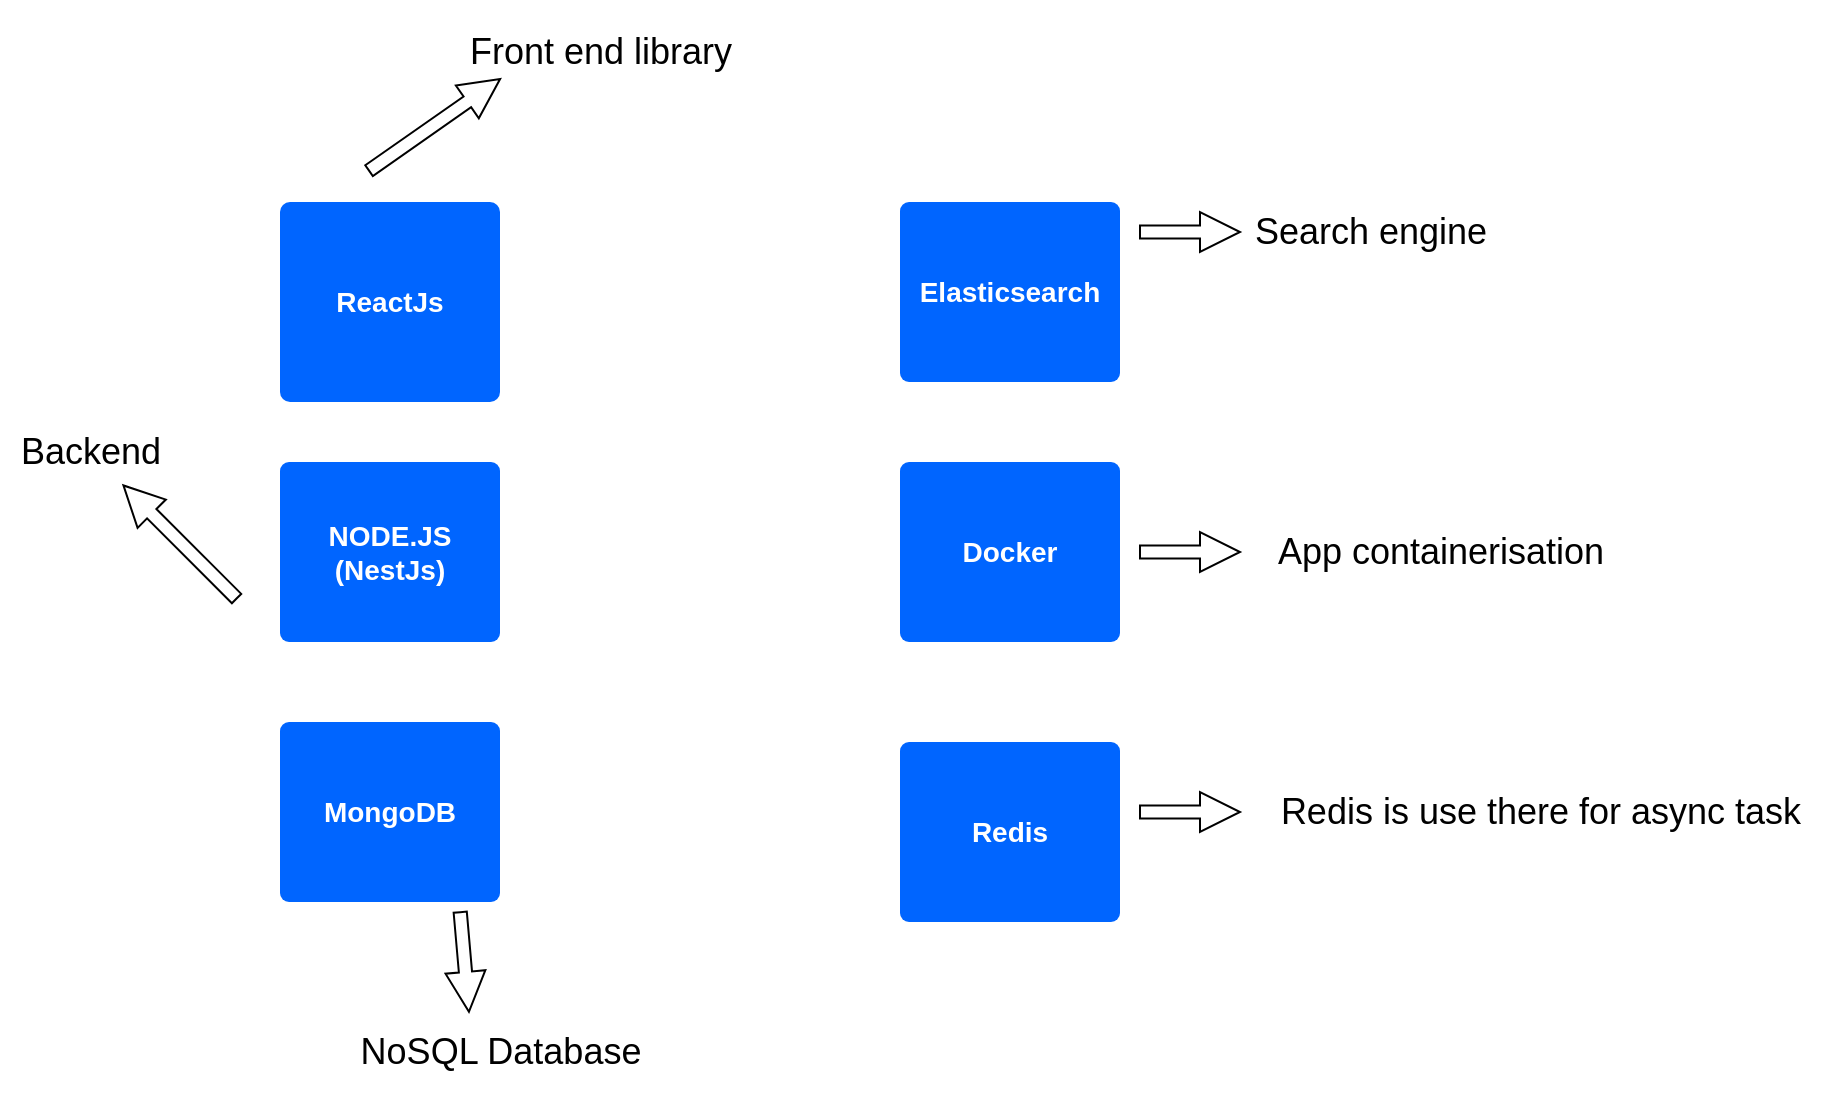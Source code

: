 <mxfile>
    <diagram id="dwhSl6WmG2Lgtm_XthCT" name="tech stack">
        <mxGraphModel dx="989" dy="620" grid="1" gridSize="10" guides="1" tooltips="1" connect="1" arrows="1" fold="1" page="1" pageScale="1" pageWidth="1200" pageHeight="1600" math="0" shadow="0">
            <root>
                <mxCell id="0"/>
                <mxCell id="1" parent="0"/>
                <mxCell id="7" value="NODE.JS (NestJs)" style="rounded=1;arcSize=5;fillColor=#0065FF;strokeColor=none;fontColor=#ffffff;align=center;verticalAlign=middle;whiteSpace=wrap;fontSize=14;fontStyle=1;html=1;sketch=0;" vertex="1" parent="1">
                    <mxGeometry x="170" y="320" width="110" height="90" as="geometry"/>
                </mxCell>
                <mxCell id="8" value="ReactJs" style="rounded=1;arcSize=5;fillColor=#0065FF;strokeColor=none;fontColor=#ffffff;align=center;verticalAlign=middle;whiteSpace=wrap;fontSize=14;fontStyle=1;html=1;sketch=0;" vertex="1" parent="1">
                    <mxGeometry x="170" y="190" width="110" height="100" as="geometry"/>
                </mxCell>
                <mxCell id="9" value="MongoDB" style="rounded=1;arcSize=5;fillColor=#0065FF;strokeColor=none;fontColor=#ffffff;align=center;verticalAlign=middle;whiteSpace=wrap;fontSize=14;fontStyle=1;html=1;sketch=0;" vertex="1" parent="1">
                    <mxGeometry x="170" y="450" width="110" height="90" as="geometry"/>
                </mxCell>
                <mxCell id="10" value="Elasticsearch" style="rounded=1;arcSize=5;fillColor=#0065FF;strokeColor=none;fontColor=#ffffff;align=center;verticalAlign=middle;whiteSpace=wrap;fontSize=14;fontStyle=1;html=1;sketch=0;" vertex="1" parent="1">
                    <mxGeometry x="480" y="190" width="110" height="90" as="geometry"/>
                </mxCell>
                <mxCell id="11" value="Docker" style="rounded=1;arcSize=5;fillColor=#0065FF;strokeColor=none;fontColor=#ffffff;align=center;verticalAlign=middle;whiteSpace=wrap;fontSize=14;fontStyle=1;html=1;sketch=0;" vertex="1" parent="1">
                    <mxGeometry x="480" y="320" width="110" height="90" as="geometry"/>
                </mxCell>
                <mxCell id="12" value="Redis" style="rounded=1;arcSize=5;fillColor=#0065FF;strokeColor=none;fontColor=#ffffff;align=center;verticalAlign=middle;whiteSpace=wrap;fontSize=14;fontStyle=1;html=1;sketch=0;" vertex="1" parent="1">
                    <mxGeometry x="480" y="460" width="110" height="90" as="geometry"/>
                </mxCell>
                <mxCell id="h0gA84miYRpLj7trOIMw-13" value="&lt;h2&gt;&lt;span style=&quot;font-weight: normal&quot;&gt;Search engine&lt;/span&gt;&lt;/h2&gt;" style="text;html=1;align=center;verticalAlign=middle;resizable=0;points=[];autosize=1;strokeColor=none;fillColor=none;" vertex="1" parent="1">
                    <mxGeometry x="650" y="180" width="130" height="50" as="geometry"/>
                </mxCell>
                <mxCell id="h0gA84miYRpLj7trOIMw-15" value="&lt;h2&gt;&lt;span style=&quot;font-weight: 400&quot;&gt;Redis is use there for async task&lt;/span&gt;&lt;/h2&gt;" style="text;html=1;align=center;verticalAlign=middle;resizable=0;points=[];autosize=1;strokeColor=none;fillColor=none;" vertex="1" parent="1">
                    <mxGeometry x="660" y="470" width="280" height="50" as="geometry"/>
                </mxCell>
                <mxCell id="h0gA84miYRpLj7trOIMw-20" value="&lt;h2&gt;&lt;span style=&quot;font-weight: 400&quot;&gt;NoSQL Database&lt;/span&gt;&lt;/h2&gt;" style="text;html=1;align=center;verticalAlign=middle;resizable=0;points=[];autosize=1;strokeColor=none;fillColor=none;" vertex="1" parent="1">
                    <mxGeometry x="200" y="590" width="160" height="50" as="geometry"/>
                </mxCell>
                <mxCell id="h0gA84miYRpLj7trOIMw-22" value="&lt;h2&gt;&lt;span style=&quot;font-weight: normal&quot;&gt;Front end library&lt;/span&gt;&lt;/h2&gt;" style="text;html=1;align=center;verticalAlign=middle;resizable=0;points=[];autosize=1;strokeColor=none;fillColor=none;" vertex="1" parent="1">
                    <mxGeometry x="255" y="90" width="150" height="50" as="geometry"/>
                </mxCell>
                <mxCell id="h0gA84miYRpLj7trOIMw-23" value="&lt;h2&gt;&lt;span style=&quot;font-weight: normal&quot;&gt;Backend&lt;/span&gt;&lt;/h2&gt;" style="text;html=1;align=center;verticalAlign=middle;resizable=0;points=[];autosize=1;strokeColor=none;fillColor=none;" vertex="1" parent="1">
                    <mxGeometry x="30" y="290" width="90" height="50" as="geometry"/>
                </mxCell>
                <mxCell id="_2RVu1dSCD3O5knm4EOy-12" value="&lt;h2&gt;&lt;span style=&quot;font-weight: 400&quot;&gt;App containerisation&lt;/span&gt;&lt;/h2&gt;" style="text;html=1;align=center;verticalAlign=middle;resizable=0;points=[];autosize=1;strokeColor=none;fillColor=none;" vertex="1" parent="1">
                    <mxGeometry x="660" y="340" width="180" height="50" as="geometry"/>
                </mxCell>
                <mxCell id="NMU0H5cJU3MCnSEso3hS-14" value="" style="html=1;shadow=0;dashed=0;align=center;verticalAlign=middle;shape=mxgraph.arrows2.arrow;dy=0.67;dx=20;notch=0;rounded=1;fontFamily=Tahoma;fontSize=18;gradientColor=none;" vertex="1" parent="1">
                    <mxGeometry x="600" y="195" width="50" height="20" as="geometry"/>
                </mxCell>
                <mxCell id="NMU0H5cJU3MCnSEso3hS-15" value="" style="html=1;shadow=0;dashed=0;align=center;verticalAlign=middle;shape=mxgraph.arrows2.arrow;dy=0.67;dx=20;notch=0;rounded=1;fontFamily=Tahoma;fontSize=18;gradientColor=none;rotation=-35;" vertex="1" parent="1">
                    <mxGeometry x="207.29" y="141.4" width="80" height="20" as="geometry"/>
                </mxCell>
                <mxCell id="NMU0H5cJU3MCnSEso3hS-16" value="" style="html=1;shadow=0;dashed=0;align=center;verticalAlign=middle;shape=mxgraph.arrows2.arrow;dy=0.67;dx=20;notch=0;rounded=1;fontFamily=Tahoma;fontSize=18;gradientColor=none;" vertex="1" parent="1">
                    <mxGeometry x="600" y="355" width="50" height="20" as="geometry"/>
                </mxCell>
                <mxCell id="NMU0H5cJU3MCnSEso3hS-17" value="" style="html=1;shadow=0;dashed=0;align=center;verticalAlign=middle;shape=mxgraph.arrows2.arrow;dy=0.67;dx=20;notch=0;rounded=1;fontFamily=Tahoma;fontSize=18;gradientColor=none;" vertex="1" parent="1">
                    <mxGeometry x="600" y="485" width="50" height="20" as="geometry"/>
                </mxCell>
                <mxCell id="NMU0H5cJU3MCnSEso3hS-18" value="" style="html=1;shadow=0;dashed=0;align=center;verticalAlign=middle;shape=mxgraph.arrows2.arrow;dy=0.67;dx=20;notch=0;rounded=1;fontFamily=Tahoma;fontSize=18;gradientColor=none;rotation=-135;" vertex="1" parent="1">
                    <mxGeometry x="80.0" y="350" width="80" height="20" as="geometry"/>
                </mxCell>
                <mxCell id="NMU0H5cJU3MCnSEso3hS-19" value="" style="html=1;shadow=0;dashed=0;align=center;verticalAlign=middle;shape=mxgraph.arrows2.arrow;dy=0.67;dx=20;notch=0;rounded=1;fontFamily=Tahoma;fontSize=18;gradientColor=none;rotation=85;" vertex="1" parent="1">
                    <mxGeometry x="237.29" y="560" width="50" height="20" as="geometry"/>
                </mxCell>
            </root>
        </mxGraphModel>
    </diagram>
    <diagram id="TMZfqNiksRSLHxYCaZOC" name="entities">
        <mxGraphModel dx="989" dy="620" grid="1" gridSize="10" guides="1" tooltips="1" connect="1" arrows="1" fold="1" page="1" pageScale="1" pageWidth="1600" pageHeight="1200" math="0" shadow="0">
            <root>
                <mxCell id="w7pke28NNPh62oyHdyz7-0"/>
                <mxCell id="w7pke28NNPh62oyHdyz7-1" parent="w7pke28NNPh62oyHdyz7-0"/>
                <mxCell id="w7pke28NNPh62oyHdyz7-2" value="&lt;h3&gt;Products&lt;/h3&gt;" style="rounded=1;whiteSpace=wrap;html=1;fillColor=#76608a;fontColor=#ffffff;strokeColor=#432D57;gradientColor=none;dashed=1;" vertex="1" parent="w7pke28NNPh62oyHdyz7-1">
                    <mxGeometry x="170" y="200" width="120" height="60" as="geometry"/>
                </mxCell>
                <mxCell id="w7pke28NNPh62oyHdyz7-3" value="&lt;h3&gt;Product family&lt;/h3&gt;" style="rounded=1;whiteSpace=wrap;html=1;fillColor=#76608a;fontColor=#ffffff;strokeColor=#432D57;gradientColor=none;dashed=1;" vertex="1" parent="w7pke28NNPh62oyHdyz7-1">
                    <mxGeometry x="170" y="290" width="120" height="60" as="geometry"/>
                </mxCell>
                <mxCell id="w7pke28NNPh62oyHdyz7-4" value="&lt;h3&gt;Product category&lt;/h3&gt;" style="rounded=1;whiteSpace=wrap;html=1;fillColor=#76608a;fontColor=#ffffff;strokeColor=#432D57;gradientColor=none;dashed=1;" vertex="1" parent="w7pke28NNPh62oyHdyz7-1">
                    <mxGeometry x="160" y="380" width="140" height="60" as="geometry"/>
                </mxCell>
                <mxCell id="w7pke28NNPh62oyHdyz7-5" value="&lt;h3&gt;User&lt;/h3&gt;" style="rounded=1;whiteSpace=wrap;html=1;fillColor=#76608a;fontColor=#ffffff;strokeColor=#432D57;gradientColor=none;dashed=1;" vertex="1" parent="w7pke28NNPh62oyHdyz7-1">
                    <mxGeometry x="340" y="200" width="120" height="60" as="geometry"/>
                </mxCell>
                <mxCell id="w7pke28NNPh62oyHdyz7-6" value="&lt;h3&gt;Admin&lt;/h3&gt;" style="rounded=1;whiteSpace=wrap;html=1;fillColor=#76608a;fontColor=#ffffff;strokeColor=#432D57;gradientColor=none;dashed=1;" vertex="1" parent="w7pke28NNPh62oyHdyz7-1">
                    <mxGeometry x="350" y="290" width="120" height="60" as="geometry"/>
                </mxCell>
                <mxCell id="w7pke28NNPh62oyHdyz7-7" value="&lt;h3&gt;Store&lt;/h3&gt;" style="rounded=1;whiteSpace=wrap;html=1;fillColor=#76608a;fontColor=#ffffff;strokeColor=#432D57;gradientColor=none;dashed=1;" vertex="1" parent="w7pke28NNPh62oyHdyz7-1">
                    <mxGeometry x="350" y="380" width="120" height="60" as="geometry"/>
                </mxCell>
                <mxCell id="w7pke28NNPh62oyHdyz7-8" value="&lt;h3&gt;Shopping Cart&lt;/h3&gt;" style="rounded=1;whiteSpace=wrap;html=1;fillColor=#76608a;fontColor=#ffffff;strokeColor=#432D57;gradientColor=none;dashed=1;" vertex="1" parent="w7pke28NNPh62oyHdyz7-1">
                    <mxGeometry x="540" y="380" width="120" height="60" as="geometry"/>
                </mxCell>
                <mxCell id="w7pke28NNPh62oyHdyz7-9" value="&lt;h3&gt;Promocode&lt;/h3&gt;" style="rounded=1;whiteSpace=wrap;html=1;fillColor=#76608a;fontColor=#ffffff;strokeColor=#432D57;gradientColor=none;dashed=1;" vertex="1" parent="w7pke28NNPh62oyHdyz7-1">
                    <mxGeometry x="540" y="290" width="120" height="60" as="geometry"/>
                </mxCell>
                <mxCell id="w7pke28NNPh62oyHdyz7-10" value="&lt;h3&gt;Product variation&lt;/h3&gt;" style="rounded=1;whiteSpace=wrap;html=1;fillColor=#76608a;fontColor=#ffffff;strokeColor=#432D57;gradientColor=none;dashed=1;" vertex="1" parent="w7pke28NNPh62oyHdyz7-1">
                    <mxGeometry x="530" y="200" width="140" height="60" as="geometry"/>
                </mxCell>
                <mxCell id="w7pke28NNPh62oyHdyz7-11" value="&lt;h3&gt;Option&lt;/h3&gt;" style="rounded=1;whiteSpace=wrap;html=1;fillColor=#76608a;fontColor=#ffffff;strokeColor=#432D57;gradientColor=none;dashed=1;" vertex="1" parent="w7pke28NNPh62oyHdyz7-1">
                    <mxGeometry x="720" y="200" width="140" height="60" as="geometry"/>
                </mxCell>
                <mxCell id="w7pke28NNPh62oyHdyz7-12" value="&lt;h3&gt;Views&lt;/h3&gt;" style="rounded=1;whiteSpace=wrap;html=1;fillColor=#76608a;fontColor=#ffffff;strokeColor=#432D57;gradientColor=none;dashed=1;" vertex="1" parent="w7pke28NNPh62oyHdyz7-1">
                    <mxGeometry x="730" y="380" width="120" height="60" as="geometry"/>
                </mxCell>
                <mxCell id="w7pke28NNPh62oyHdyz7-13" value="&lt;h3&gt;Likes&lt;/h3&gt;" style="rounded=1;whiteSpace=wrap;html=1;fillColor=#76608a;fontColor=#ffffff;strokeColor=#432D57;gradientColor=none;dashed=1;" vertex="1" parent="w7pke28NNPh62oyHdyz7-1">
                    <mxGeometry x="730" y="290" width="120" height="60" as="geometry"/>
                </mxCell>
                <mxCell id="w7pke28NNPh62oyHdyz7-14" value="&lt;h3&gt;Subscriptions&lt;/h3&gt;" style="rounded=1;whiteSpace=wrap;html=1;fillColor=#76608a;fontColor=#ffffff;strokeColor=#432D57;gradientColor=none;dashed=1;" vertex="1" parent="w7pke28NNPh62oyHdyz7-1">
                    <mxGeometry x="350" y="460" width="120" height="60" as="geometry"/>
                </mxCell>
            </root>
        </mxGraphModel>
    </diagram>
    <diagram id="OoO-mvI9Kw1qghugdrHa" name="modules">
        <mxGraphModel dx="989" dy="620" grid="1" gridSize="10" guides="1" tooltips="1" connect="1" arrows="1" fold="1" page="1" pageScale="1" pageWidth="1600" pageHeight="1200" math="0" shadow="0">
            <root>
                <mxCell id="SIwAP4SRFHp7d2zw18AT-0"/>
                <mxCell id="SIwAP4SRFHp7d2zw18AT-1" parent="SIwAP4SRFHp7d2zw18AT-0"/>
                <mxCell id="5dHHLxMIty4ngG6qV9PN-0" value="&lt;h3&gt;Products&lt;/h3&gt;" style="rounded=0;whiteSpace=wrap;html=1;fillColor=#60a917;strokeColor=#2D7600;dashed=1;fontColor=#ffffff;" vertex="1" parent="SIwAP4SRFHp7d2zw18AT-1">
                    <mxGeometry x="680" y="40" width="150" height="80" as="geometry"/>
                </mxCell>
                <mxCell id="5dHHLxMIty4ngG6qV9PN-1" value="&lt;h3&gt;families&lt;/h3&gt;&lt;h3&gt;(Product families)&lt;/h3&gt;" style="rounded=0;whiteSpace=wrap;html=1;fillColor=#60a917;strokeColor=#2D7600;dashed=1;fontColor=#ffffff;" vertex="1" parent="SIwAP4SRFHp7d2zw18AT-1">
                    <mxGeometry x="680" y="520" width="150" height="80" as="geometry"/>
                </mxCell>
                <mxCell id="5dHHLxMIty4ngG6qV9PN-2" value="&lt;h3&gt;Product category&lt;/h3&gt;" style="rounded=0;whiteSpace=wrap;html=1;fillColor=#60a917;strokeColor=#2D7600;dashed=1;fontColor=#ffffff;" vertex="1" parent="SIwAP4SRFHp7d2zw18AT-1">
                    <mxGeometry x="680" y="280" width="150" height="80" as="geometry"/>
                </mxCell>
                <mxCell id="5dHHLxMIty4ngG6qV9PN-3" value="&lt;h3&gt;Products search (Elasticsearch)&lt;/h3&gt;" style="rounded=0;whiteSpace=wrap;html=1;fillColor=#60a917;strokeColor=#2D7600;dashed=1;fontColor=#ffffff;" vertex="1" parent="SIwAP4SRFHp7d2zw18AT-1">
                    <mxGeometry x="80" y="40" width="150" height="80" as="geometry"/>
                </mxCell>
                <mxCell id="5dHHLxMIty4ngG6qV9PN-4" value="&lt;h3&gt;Options&lt;/h3&gt;&lt;h3&gt;(Product &amp;amp; category option)&lt;/h3&gt;" style="rounded=0;whiteSpace=wrap;html=1;fillColor=#60a917;strokeColor=#2D7600;dashed=1;fontColor=#ffffff;" vertex="1" parent="SIwAP4SRFHp7d2zw18AT-1">
                    <mxGeometry x="410" y="400" width="150" height="80" as="geometry"/>
                </mxCell>
                <mxCell id="-7PtZk4-rJMH2XbdpJiu-0" value="&lt;h3&gt;Likes&lt;/h3&gt;&lt;h3&gt;(Product/user likes)&lt;/h3&gt;" style="rounded=0;whiteSpace=wrap;html=1;fillColor=#60a917;strokeColor=#2D7600;dashed=1;fontColor=#ffffff;" vertex="1" parent="SIwAP4SRFHp7d2zw18AT-1">
                    <mxGeometry x="680" y="400" width="150" height="80" as="geometry"/>
                </mxCell>
                <mxCell id="-7PtZk4-rJMH2XbdpJiu-1" value="&lt;h3&gt;views&lt;/h3&gt;&lt;h3&gt;(Product views)&lt;/h3&gt;" style="rounded=0;whiteSpace=wrap;html=1;fillColor=#60a917;strokeColor=#2D7600;dashed=1;fontColor=#ffffff;" vertex="1" parent="SIwAP4SRFHp7d2zw18AT-1">
                    <mxGeometry x="410" y="280" width="150" height="80" as="geometry"/>
                </mxCell>
                <mxCell id="4qIHU-qjHPVJA4ZY51LM-0" value="&lt;h3&gt;Cart&lt;/h3&gt;" style="rounded=0;whiteSpace=wrap;html=1;fillColor=#60a917;strokeColor=#2D7600;dashed=1;fontColor=#ffffff;" vertex="1" parent="SIwAP4SRFHp7d2zw18AT-1">
                    <mxGeometry x="80" y="160" width="150" height="80" as="geometry"/>
                </mxCell>
                <mxCell id="4qIHU-qjHPVJA4ZY51LM-1" value="&lt;h3&gt;Store&lt;/h3&gt;" style="rounded=0;whiteSpace=wrap;html=1;fillColor=#60a917;strokeColor=#2D7600;dashed=1;fontColor=#ffffff;" vertex="1" parent="SIwAP4SRFHp7d2zw18AT-1">
                    <mxGeometry x="80" y="280" width="150" height="80" as="geometry"/>
                </mxCell>
                <mxCell id="4qIHU-qjHPVJA4ZY51LM-2" value="&lt;h3&gt;Option&lt;/h3&gt;" style="rounded=0;whiteSpace=wrap;html=1;fillColor=#60a917;strokeColor=#2D7600;dashed=1;fontColor=#ffffff;" vertex="1" parent="SIwAP4SRFHp7d2zw18AT-1">
                    <mxGeometry x="80" y="400" width="150" height="80" as="geometry"/>
                </mxCell>
                <mxCell id="YfqjUTXHGcNLMhUqsFVV-0" value="&lt;h3&gt;User&lt;/h3&gt;" style="rounded=0;whiteSpace=wrap;html=1;fillColor=#60a917;strokeColor=#2D7600;dashed=1;fontColor=#ffffff;" vertex="1" parent="SIwAP4SRFHp7d2zw18AT-1">
                    <mxGeometry x="680" y="160" width="150" height="80" as="geometry"/>
                </mxCell>
                <mxCell id="YfqjUTXHGcNLMhUqsFVV-1" value="&lt;h3&gt;Admin&lt;/h3&gt;" style="rounded=0;whiteSpace=wrap;html=1;fillColor=#60a917;strokeColor=#2D7600;dashed=1;fontColor=#ffffff;" vertex="1" parent="SIwAP4SRFHp7d2zw18AT-1">
                    <mxGeometry x="410" y="40" width="150" height="80" as="geometry"/>
                </mxCell>
                <mxCell id="YfqjUTXHGcNLMhUqsFVV-2" value="&lt;h3&gt;Code Promo&lt;/h3&gt;" style="rounded=0;whiteSpace=wrap;html=1;fillColor=#60a917;strokeColor=#2D7600;dashed=1;fontColor=#ffffff;" vertex="1" parent="SIwAP4SRFHp7d2zw18AT-1">
                    <mxGeometry x="410" y="160" width="150" height="80" as="geometry"/>
                </mxCell>
                <mxCell id="Ke1B7oFmjmge5om8Yppg-0" value="&lt;h3&gt;Auth&lt;/h3&gt;" style="rounded=0;whiteSpace=wrap;html=1;fillColor=#60a917;strokeColor=#2D7600;dashed=1;fontColor=#ffffff;" vertex="1" parent="SIwAP4SRFHp7d2zw18AT-1">
                    <mxGeometry x="80" y="520" width="150" height="80" as="geometry"/>
                </mxCell>
                <mxCell id="8XTaBmyx_vQAnYBwdJEK-0" value="&lt;h3&gt;Subscriptions&lt;/h3&gt;" style="rounded=0;whiteSpace=wrap;html=1;fillColor=#60a917;strokeColor=#2D7600;dashed=1;fontColor=#ffffff;" vertex="1" parent="SIwAP4SRFHp7d2zw18AT-1">
                    <mxGeometry x="410" y="520" width="150" height="80" as="geometry"/>
                </mxCell>
            </root>
        </mxGraphModel>
    </diagram>
    <diagram id="PtE39snsWBILCI0fFUzp" name="Product Action">
        <mxGraphModel dx="1041" dy="653" grid="1" gridSize="10" guides="1" tooltips="1" connect="1" arrows="1" fold="1" page="1" pageScale="1" pageWidth="1600" pageHeight="1200" math="0" shadow="0">
            <root>
                <mxCell id="aOW2H6Op2jmRljSB1dKH-0"/>
                <mxCell id="aOW2H6Op2jmRljSB1dKH-1" parent="aOW2H6Op2jmRljSB1dKH-0"/>
                <mxCell id="Un4WzTjd9gFgMBppxYEP-0" value="&lt;h3&gt;delete product&lt;/h3&gt;" style="rounded=0;whiteSpace=wrap;html=1;fillColor=#60a917;strokeColor=#2D7600;dashed=1;fontColor=#ffffff;" vertex="1" parent="aOW2H6Op2jmRljSB1dKH-1">
                    <mxGeometry x="40" y="390" width="150" height="40" as="geometry"/>
                </mxCell>
                <mxCell id="Un4WzTjd9gFgMBppxYEP-1" value="" style="edgeStyle=elbowEdgeStyle;elbow=horizontal;endArrow=classic;html=1;fontFamily=Tahoma;fontSize=18;" edge="1" parent="aOW2H6Op2jmRljSB1dKH-1">
                    <mxGeometry width="50" height="50" relative="1" as="geometry">
                        <mxPoint x="190" y="390" as="sourcePoint"/>
                        <mxPoint x="320" y="150" as="targetPoint"/>
                    </mxGeometry>
                </mxCell>
                <mxCell id="KE1JI1cbUFe9xxp6OIv5-6" value="async task" style="edgeLabel;html=1;align=center;verticalAlign=middle;resizable=0;points=[];fontSize=18;fontFamily=Tahoma;" vertex="1" connectable="0" parent="Un4WzTjd9gFgMBppxYEP-1">
                    <mxGeometry x="0.676" y="-4" relative="1" as="geometry">
                        <mxPoint x="-20" y="1" as="offset"/>
                    </mxGeometry>
                </mxCell>
                <mxCell id="Un4WzTjd9gFgMBppxYEP-2" value="&lt;h3&gt;delete product image(s)&lt;/h3&gt;" style="rounded=0;whiteSpace=wrap;html=1;fillColor=#1ba1e2;strokeColor=#006EAF;dashed=1;fontColor=#ffffff;" vertex="1" parent="aOW2H6Op2jmRljSB1dKH-1">
                    <mxGeometry x="320" y="140" width="300" height="30" as="geometry"/>
                </mxCell>
                <mxCell id="Un4WzTjd9gFgMBppxYEP-3" value="" style="edgeStyle=elbowEdgeStyle;elbow=horizontal;endArrow=classic;html=1;fontFamily=Tahoma;fontSize=18;" edge="1" parent="aOW2H6Op2jmRljSB1dKH-1">
                    <mxGeometry width="50" height="50" relative="1" as="geometry">
                        <mxPoint x="190" y="400" as="sourcePoint"/>
                        <mxPoint x="330" y="200" as="targetPoint"/>
                        <Array as="points">
                            <mxPoint x="270" y="300"/>
                        </Array>
                    </mxGeometry>
                </mxCell>
                <mxCell id="KE1JI1cbUFe9xxp6OIv5-7" value="async task" style="edgeLabel;html=1;align=center;verticalAlign=middle;resizable=0;points=[];fontSize=18;fontFamily=Tahoma;" vertex="1" connectable="0" parent="Un4WzTjd9gFgMBppxYEP-3">
                    <mxGeometry x="0.747" y="-1" relative="1" as="geometry">
                        <mxPoint x="-17" as="offset"/>
                    </mxGeometry>
                </mxCell>
                <mxCell id="Un4WzTjd9gFgMBppxYEP-4" value="&lt;h3&gt;delete product likes&lt;/h3&gt;" style="rounded=0;whiteSpace=wrap;html=1;fillColor=#1ba1e2;strokeColor=#006EAF;dashed=1;fontColor=#ffffff;" vertex="1" parent="aOW2H6Op2jmRljSB1dKH-1">
                    <mxGeometry x="330" y="180" width="300" height="30" as="geometry"/>
                </mxCell>
                <mxCell id="Un4WzTjd9gFgMBppxYEP-5" value="" style="edgeStyle=elbowEdgeStyle;elbow=horizontal;endArrow=classic;html=1;fontFamily=Tahoma;fontSize=18;" edge="1" parent="aOW2H6Op2jmRljSB1dKH-1">
                    <mxGeometry width="50" height="50" relative="1" as="geometry">
                        <mxPoint x="190" y="410" as="sourcePoint"/>
                        <mxPoint x="330" y="230" as="targetPoint"/>
                        <Array as="points">
                            <mxPoint x="280" y="320"/>
                        </Array>
                    </mxGeometry>
                </mxCell>
                <mxCell id="KE1JI1cbUFe9xxp6OIv5-8" value="async task" style="edgeLabel;html=1;align=center;verticalAlign=middle;resizable=0;points=[];fontSize=18;fontFamily=Tahoma;" vertex="1" connectable="0" parent="Un4WzTjd9gFgMBppxYEP-5">
                    <mxGeometry x="0.581" relative="1" as="geometry">
                        <mxPoint x="-30" as="offset"/>
                    </mxGeometry>
                </mxCell>
                <mxCell id="Un4WzTjd9gFgMBppxYEP-6" value="&lt;h3&gt;delete product variation(s)&lt;/h3&gt;" style="rounded=0;whiteSpace=wrap;html=1;fillColor=#1ba1e2;strokeColor=#006EAF;dashed=1;fontColor=#ffffff;" vertex="1" parent="aOW2H6Op2jmRljSB1dKH-1">
                    <mxGeometry x="330" y="220" width="300" height="30" as="geometry"/>
                </mxCell>
                <mxCell id="Un4WzTjd9gFgMBppxYEP-7" value="" style="edgeStyle=elbowEdgeStyle;elbow=horizontal;endArrow=classic;html=1;fontFamily=Tahoma;fontSize=18;" edge="1" parent="aOW2H6Op2jmRljSB1dKH-1">
                    <mxGeometry width="50" height="50" relative="1" as="geometry">
                        <mxPoint x="190" y="420" as="sourcePoint"/>
                        <mxPoint x="330" y="280" as="targetPoint"/>
                        <Array as="points">
                            <mxPoint x="290" y="330"/>
                        </Array>
                    </mxGeometry>
                </mxCell>
                <mxCell id="KE1JI1cbUFe9xxp6OIv5-9" value="async task" style="edgeLabel;html=1;align=center;verticalAlign=middle;resizable=0;points=[];fontSize=18;fontFamily=Tahoma;" vertex="1" connectable="0" parent="Un4WzTjd9gFgMBppxYEP-7">
                    <mxGeometry x="0.6" y="2" relative="1" as="geometry">
                        <mxPoint x="-28" y="4" as="offset"/>
                    </mxGeometry>
                </mxCell>
                <mxCell id="Un4WzTjd9gFgMBppxYEP-8" value="&lt;h3&gt;delete product variation(s) image(s)&lt;/h3&gt;" style="rounded=0;whiteSpace=wrap;html=1;fillColor=#1ba1e2;strokeColor=#006EAF;dashed=1;fontColor=#ffffff;" vertex="1" parent="aOW2H6Op2jmRljSB1dKH-1">
                    <mxGeometry x="330" y="260" width="300" height="30" as="geometry"/>
                </mxCell>
                <mxCell id="Un4WzTjd9gFgMBppxYEP-9" value="" style="edgeStyle=elbowEdgeStyle;elbow=horizontal;endArrow=classic;html=1;fontFamily=Tahoma;fontSize=18;" edge="1" parent="aOW2H6Op2jmRljSB1dKH-1">
                    <mxGeometry width="50" height="50" relative="1" as="geometry">
                        <mxPoint x="190" y="430" as="sourcePoint"/>
                        <mxPoint x="330" y="310" as="targetPoint"/>
                        <Array as="points">
                            <mxPoint x="300" y="360"/>
                        </Array>
                    </mxGeometry>
                </mxCell>
                <mxCell id="KE1JI1cbUFe9xxp6OIv5-10" value="async task" style="edgeLabel;html=1;align=center;verticalAlign=middle;resizable=0;points=[];fontSize=18;fontFamily=Tahoma;" vertex="1" connectable="0" parent="Un4WzTjd9gFgMBppxYEP-9">
                    <mxGeometry x="0.508" y="-1" relative="1" as="geometry">
                        <mxPoint as="offset"/>
                    </mxGeometry>
                </mxCell>
                <mxCell id="Un4WzTjd9gFgMBppxYEP-10" value="&lt;h3&gt;delete product from elasticsearch index&lt;/h3&gt;" style="rounded=0;whiteSpace=wrap;html=1;fillColor=#1ba1e2;strokeColor=#006EAF;dashed=1;fontColor=#ffffff;" vertex="1" parent="aOW2H6Op2jmRljSB1dKH-1">
                    <mxGeometry x="330" y="300" width="300" height="30" as="geometry"/>
                </mxCell>
                <mxCell id="Un4WzTjd9gFgMBppxYEP-11" value="&lt;h3&gt;create product&lt;/h3&gt;" style="rounded=0;whiteSpace=wrap;html=1;fillColor=#60a917;strokeColor=#2D7600;dashed=1;fontColor=#ffffff;" vertex="1" parent="aOW2H6Op2jmRljSB1dKH-1">
                    <mxGeometry x="40" y="470" width="150" height="40" as="geometry"/>
                </mxCell>
                <mxCell id="Un4WzTjd9gFgMBppxYEP-12" value="" style="edgeStyle=elbowEdgeStyle;elbow=horizontal;endArrow=classic;html=1;fontFamily=Tahoma;fontSize=18;" edge="1" parent="aOW2H6Op2jmRljSB1dKH-1">
                    <mxGeometry width="50" height="50" relative="1" as="geometry">
                        <mxPoint x="180" y="510" as="sourcePoint"/>
                        <mxPoint x="230" y="720" as="targetPoint"/>
                    </mxGeometry>
                </mxCell>
                <mxCell id="KE1JI1cbUFe9xxp6OIv5-27" value="async task" style="edgeLabel;html=1;align=center;verticalAlign=middle;resizable=0;points=[];fontSize=18;fontFamily=Tahoma;" vertex="1" connectable="0" parent="Un4WzTjd9gFgMBppxYEP-12">
                    <mxGeometry x="0.285" y="-2" relative="1" as="geometry">
                        <mxPoint x="-33" y="-2" as="offset"/>
                    </mxGeometry>
                </mxCell>
                <mxCell id="Un4WzTjd9gFgMBppxYEP-13" value="&lt;h3&gt;add product into elasticsearch index&lt;/h3&gt;" style="rounded=0;whiteSpace=wrap;html=1;fillColor=#1ba1e2;strokeColor=#006EAF;dashed=1;fontColor=#ffffff;" vertex="1" parent="aOW2H6Op2jmRljSB1dKH-1">
                    <mxGeometry x="230" y="710" width="300" height="30" as="geometry"/>
                </mxCell>
                <mxCell id="Un4WzTjd9gFgMBppxYEP-14" value="" style="edgeStyle=elbowEdgeStyle;elbow=horizontal;endArrow=classic;html=1;fontFamily=Tahoma;fontSize=18;" edge="1" parent="aOW2H6Op2jmRljSB1dKH-1">
                    <mxGeometry width="50" height="50" relative="1" as="geometry">
                        <mxPoint x="180" y="500" as="sourcePoint"/>
                        <mxPoint x="230" y="680" as="targetPoint"/>
                        <Array as="points">
                            <mxPoint x="220" y="605"/>
                        </Array>
                    </mxGeometry>
                </mxCell>
                <mxCell id="KE1JI1cbUFe9xxp6OIv5-28" value="async task" style="edgeLabel;html=1;align=center;verticalAlign=middle;resizable=0;points=[];fontSize=18;fontFamily=Tahoma;" vertex="1" connectable="0" parent="Un4WzTjd9gFgMBppxYEP-14">
                    <mxGeometry x="0.243" relative="1" as="geometry">
                        <mxPoint x="-40" y="-3" as="offset"/>
                    </mxGeometry>
                </mxCell>
                <mxCell id="Un4WzTjd9gFgMBppxYEP-15" value="&lt;h3&gt;notify all shop subscribers that a new product has been created&lt;/h3&gt;" style="rounded=0;whiteSpace=wrap;html=1;fillColor=#1ba1e2;strokeColor=#006EAF;dashed=1;fontColor=#ffffff;" vertex="1" parent="aOW2H6Op2jmRljSB1dKH-1">
                    <mxGeometry x="230" y="660" width="460" height="30" as="geometry"/>
                </mxCell>
                <mxCell id="KE1JI1cbUFe9xxp6OIv5-0" value="" style="edgeStyle=elbowEdgeStyle;elbow=horizontal;endArrow=classic;html=1;fontFamily=Tahoma;fontSize=18;" edge="1" parent="aOW2H6Op2jmRljSB1dKH-1">
                    <mxGeometry width="50" height="50" relative="1" as="geometry">
                        <mxPoint x="180" y="430" as="sourcePoint"/>
                        <mxPoint x="360" y="370" as="targetPoint"/>
                        <Array as="points">
                            <mxPoint x="320" y="400"/>
                        </Array>
                    </mxGeometry>
                </mxCell>
                <mxCell id="KE1JI1cbUFe9xxp6OIv5-11" value="async task" style="edgeLabel;html=1;align=center;verticalAlign=middle;resizable=0;points=[];fontSize=18;fontFamily=Tahoma;" vertex="1" connectable="0" parent="KE1JI1cbUFe9xxp6OIv5-0">
                    <mxGeometry x="0.217" y="2" relative="1" as="geometry">
                        <mxPoint x="32" as="offset"/>
                    </mxGeometry>
                </mxCell>
                <mxCell id="KE1JI1cbUFe9xxp6OIv5-1" value="&lt;h3&gt;delete product views&lt;/h3&gt;" style="rounded=0;whiteSpace=wrap;html=1;fillColor=#1ba1e2;strokeColor=#006EAF;dashed=1;fontColor=#ffffff;" vertex="1" parent="aOW2H6Op2jmRljSB1dKH-1">
                    <mxGeometry x="360" y="350" width="300" height="30" as="geometry"/>
                </mxCell>
                <mxCell id="KE1JI1cbUFe9xxp6OIv5-2" value="" style="edgeStyle=elbowEdgeStyle;elbow=horizontal;endArrow=classic;html=1;fontFamily=Tahoma;fontSize=18;" edge="1" parent="aOW2H6Op2jmRljSB1dKH-1">
                    <mxGeometry width="50" height="50" relative="1" as="geometry">
                        <mxPoint x="180" y="490" as="sourcePoint"/>
                        <mxPoint x="260" y="640" as="targetPoint"/>
                        <Array as="points">
                            <mxPoint x="240" y="580"/>
                        </Array>
                    </mxGeometry>
                </mxCell>
                <mxCell id="KE1JI1cbUFe9xxp6OIv5-26" value="async task" style="edgeLabel;html=1;align=center;verticalAlign=middle;resizable=0;points=[];fontSize=18;fontFamily=Tahoma;" vertex="1" connectable="0" parent="KE1JI1cbUFe9xxp6OIv5-2">
                    <mxGeometry x="-0.209" y="1" relative="1" as="geometry">
                        <mxPoint x="39" as="offset"/>
                    </mxGeometry>
                </mxCell>
                <mxCell id="KE1JI1cbUFe9xxp6OIv5-3" value="&lt;h3&gt;init project view to 0&lt;/h3&gt;" style="rounded=0;whiteSpace=wrap;html=1;fillColor=#1ba1e2;strokeColor=#006EAF;dashed=1;fontColor=#ffffff;" vertex="1" parent="aOW2H6Op2jmRljSB1dKH-1">
                    <mxGeometry x="260" y="620" width="210" height="30" as="geometry"/>
                </mxCell>
                <mxCell id="KE1JI1cbUFe9xxp6OIv5-4" value="" style="edgeStyle=elbowEdgeStyle;elbow=horizontal;endArrow=classic;html=1;fontFamily=Tahoma;fontSize=18;" edge="1" parent="aOW2H6Op2jmRljSB1dKH-1">
                    <mxGeometry width="50" height="50" relative="1" as="geometry">
                        <mxPoint x="180" y="480" as="sourcePoint"/>
                        <mxPoint x="270" y="600" as="targetPoint"/>
                        <Array as="points">
                            <mxPoint x="250" y="540"/>
                        </Array>
                    </mxGeometry>
                </mxCell>
                <mxCell id="KE1JI1cbUFe9xxp6OIv5-25" value="async task" style="edgeLabel;html=1;align=center;verticalAlign=middle;resizable=0;points=[];fontSize=18;fontFamily=Tahoma;" vertex="1" connectable="0" parent="KE1JI1cbUFe9xxp6OIv5-4">
                    <mxGeometry x="0.429" y="1" relative="1" as="geometry">
                        <mxPoint x="39" as="offset"/>
                    </mxGeometry>
                </mxCell>
                <mxCell id="KE1JI1cbUFe9xxp6OIv5-5" value="&lt;h3&gt;init project likes to 0&lt;/h3&gt;" style="rounded=0;whiteSpace=wrap;html=1;fillColor=#1ba1e2;strokeColor=#006EAF;dashed=1;fontColor=#ffffff;" vertex="1" parent="aOW2H6Op2jmRljSB1dKH-1">
                    <mxGeometry x="270" y="580" width="210" height="30" as="geometry"/>
                </mxCell>
                <mxCell id="KE1JI1cbUFe9xxp6OIv5-13" value="&lt;h3&gt;get product (as collection)&lt;/h3&gt;" style="rounded=0;whiteSpace=wrap;html=1;fillColor=#60a917;strokeColor=#2D7600;dashed=1;fontColor=#ffffff;" vertex="1" parent="aOW2H6Op2jmRljSB1dKH-1">
                    <mxGeometry x="40" y="810" width="150" height="40" as="geometry"/>
                </mxCell>
                <mxCell id="KE1JI1cbUFe9xxp6OIv5-14" value="&lt;h3&gt;get product (as item)&lt;/h3&gt;" style="rounded=0;whiteSpace=wrap;html=1;fillColor=#60a917;strokeColor=#2D7600;dashed=1;fontColor=#ffffff;" vertex="1" parent="aOW2H6Op2jmRljSB1dKH-1">
                    <mxGeometry x="40" y="870" width="150" height="40" as="geometry"/>
                </mxCell>
                <mxCell id="KE1JI1cbUFe9xxp6OIv5-15" value="&lt;h3&gt;search&lt;/h3&gt;" style="rounded=0;whiteSpace=wrap;html=1;fillColor=#60a917;strokeColor=#2D7600;dashed=1;fontColor=#ffffff;" vertex="1" parent="aOW2H6Op2jmRljSB1dKH-1">
                    <mxGeometry x="40" y="950" width="150" height="30" as="geometry"/>
                </mxCell>
                <mxCell id="KE1JI1cbUFe9xxp6OIv5-17" value="" style="edgeStyle=elbowEdgeStyle;elbow=horizontal;endArrow=classic;html=1;fontFamily=Tahoma;fontSize=18;" edge="1" parent="aOW2H6Op2jmRljSB1dKH-1">
                    <mxGeometry width="50" height="50" relative="1" as="geometry">
                        <mxPoint x="170" y="970" as="sourcePoint"/>
                        <mxPoint x="310" y="930" as="targetPoint"/>
                    </mxGeometry>
                </mxCell>
                <mxCell id="KE1JI1cbUFe9xxp6OIv5-18" value="&lt;h3&gt;call elasticsearch api under the hoos to get results and send it back to the client&lt;/h3&gt;" style="rounded=0;whiteSpace=wrap;html=1;fillColor=#1ba1e2;strokeColor=#006EAF;dashed=1;fontColor=#ffffff;" vertex="1" parent="aOW2H6Op2jmRljSB1dKH-1">
                    <mxGeometry x="310" y="920" width="550" height="30" as="geometry"/>
                </mxCell>
                <mxCell id="KE1JI1cbUFe9xxp6OIv5-19" value="&lt;h3&gt;a user like a product&lt;/h3&gt;" style="rounded=0;whiteSpace=wrap;html=1;fillColor=#60a917;strokeColor=#2D7600;dashed=1;fontColor=#ffffff;" vertex="1" parent="aOW2H6Op2jmRljSB1dKH-1">
                    <mxGeometry x="40" y="1010" width="150" height="40" as="geometry"/>
                </mxCell>
                <mxCell id="KE1JI1cbUFe9xxp6OIv5-20" value="" style="edgeStyle=elbowEdgeStyle;elbow=horizontal;endArrow=classic;html=1;fontFamily=Tahoma;fontSize=18;" edge="1" parent="aOW2H6Op2jmRljSB1dKH-1">
                    <mxGeometry width="50" height="50" relative="1" as="geometry">
                        <mxPoint x="170" y="1040" as="sourcePoint"/>
                        <mxPoint x="310" y="1000" as="targetPoint"/>
                    </mxGeometry>
                </mxCell>
                <mxCell id="KE1JI1cbUFe9xxp6OIv5-21" value="&lt;h3&gt;increment&amp;nbsp; number of likes&lt;/h3&gt;" style="rounded=0;whiteSpace=wrap;html=1;fillColor=#1ba1e2;strokeColor=#006EAF;dashed=1;fontColor=#ffffff;" vertex="1" parent="aOW2H6Op2jmRljSB1dKH-1">
                    <mxGeometry x="310" y="980" width="190" height="30" as="geometry"/>
                </mxCell>
                <mxCell id="KE1JI1cbUFe9xxp6OIv5-22" value="&lt;h3&gt;a user de-like a product&lt;/h3&gt;" style="rounded=0;whiteSpace=wrap;html=1;fillColor=#60a917;strokeColor=#2D7600;dashed=1;fontColor=#ffffff;" vertex="1" parent="aOW2H6Op2jmRljSB1dKH-1">
                    <mxGeometry x="40" y="1080" width="170" height="40" as="geometry"/>
                </mxCell>
                <mxCell id="KE1JI1cbUFe9xxp6OIv5-23" value="" style="edgeStyle=elbowEdgeStyle;elbow=horizontal;endArrow=classic;html=1;fontFamily=Tahoma;fontSize=18;" edge="1" parent="aOW2H6Op2jmRljSB1dKH-1">
                    <mxGeometry width="50" height="50" relative="1" as="geometry">
                        <mxPoint x="190" y="1110" as="sourcePoint"/>
                        <mxPoint x="330" y="1070" as="targetPoint"/>
                    </mxGeometry>
                </mxCell>
                <mxCell id="KE1JI1cbUFe9xxp6OIv5-24" value="&lt;h3&gt;de-crement number of likes&amp;nbsp;&amp;nbsp;&lt;/h3&gt;" style="rounded=0;whiteSpace=wrap;html=1;fillColor=#1ba1e2;strokeColor=#006EAF;dashed=1;fontColor=#ffffff;" vertex="1" parent="aOW2H6Op2jmRljSB1dKH-1">
                    <mxGeometry x="330" y="1060" width="200" height="30" as="geometry"/>
                </mxCell>
                <mxCell id="KE1JI1cbUFe9xxp6OIv5-29" value="&lt;h3&gt;update product&lt;/h3&gt;" style="rounded=0;whiteSpace=wrap;html=1;fillColor=#60a917;strokeColor=#2D7600;dashed=1;fontColor=#ffffff;" vertex="1" parent="aOW2H6Op2jmRljSB1dKH-1">
                    <mxGeometry x="40" y="750" width="150" height="40" as="geometry"/>
                </mxCell>
                <mxCell id="KE1JI1cbUFe9xxp6OIv5-32" style="edgeStyle=none;html=1;fontFamily=Tahoma;fontSize=18;" edge="1" parent="aOW2H6Op2jmRljSB1dKH-1">
                    <mxGeometry relative="1" as="geometry">
                        <mxPoint x="640" y="829.5" as="targetPoint"/>
                        <mxPoint x="180" y="829.5" as="sourcePoint"/>
                    </mxGeometry>
                </mxCell>
                <mxCell id="KE1JI1cbUFe9xxp6OIv5-33" value="&lt;h3&gt;no additional tasks&lt;/h3&gt;" style="rounded=0;whiteSpace=wrap;html=1;fillColor=#d80073;strokeColor=#A50040;dashed=1;fontColor=#ffffff;" vertex="1" parent="aOW2H6Op2jmRljSB1dKH-1">
                    <mxGeometry x="640" y="810" width="210" height="30" as="geometry"/>
                </mxCell>
                <mxCell id="KE1JI1cbUFe9xxp6OIv5-36" value="&lt;h3&gt;increment the number of views of the product&lt;/h3&gt;" style="rounded=0;whiteSpace=wrap;html=1;fillColor=#1ba1e2;strokeColor=#006EAF;dashed=1;fontColor=#ffffff;" vertex="1" parent="aOW2H6Op2jmRljSB1dKH-1">
                    <mxGeometry x="550" y="860" width="370" height="25" as="geometry"/>
                </mxCell>
                <mxCell id="KE1JI1cbUFe9xxp6OIv5-38" value="" style="edgeStyle=elbowEdgeStyle;elbow=horizontal;endArrow=classic;html=1;fontFamily=Tahoma;fontSize=18;entryX=0;entryY=0.25;entryDx=0;entryDy=0;" edge="1" parent="aOW2H6Op2jmRljSB1dKH-1" target="KE1JI1cbUFe9xxp6OIv5-36">
                    <mxGeometry width="50" height="50" relative="1" as="geometry">
                        <mxPoint x="180" y="895" as="sourcePoint"/>
                        <mxPoint x="320" y="855" as="targetPoint"/>
                    </mxGeometry>
                </mxCell>
                <mxCell id="mafKOG8HFW1RryUBOvK7-7" value="async task" style="edgeLabel;html=1;align=center;verticalAlign=middle;resizable=0;points=[];fontSize=18;fontFamily=Tahoma;" vertex="1" connectable="0" parent="KE1JI1cbUFe9xxp6OIv5-38">
                    <mxGeometry x="0.227" y="-1" relative="1" as="geometry">
                        <mxPoint as="offset"/>
                    </mxGeometry>
                </mxCell>
                <mxCell id="KE1JI1cbUFe9xxp6OIv5-39" value="&lt;h1&gt;&lt;span style=&quot;color: rgb(240 , 240 , 240) ; font-family: &amp;#34;tahoma&amp;#34; ; font-size: 18px ; font-weight: 400&quot;&gt;In this project async tasks are done by @nest/qeue, like rabbitMQ nestjs store jobs into redis and another class (producer) can handle the job asynchronously&lt;/span&gt;&lt;/h1&gt;" style="rounded=0;whiteSpace=wrap;html=1;fillColor=#fa6800;strokeColor=#C73500;dashed=1;fontColor=#000000;" vertex="1" parent="aOW2H6Op2jmRljSB1dKH-1">
                    <mxGeometry x="570" y="407.5" width="490" height="165" as="geometry"/>
                </mxCell>
                <mxCell id="KE1JI1cbUFe9xxp6OIv5-40" value="" style="edgeStyle=elbowEdgeStyle;elbow=horizontal;endArrow=classic;html=1;fontFamily=Tahoma;fontSize=18;" edge="1" parent="aOW2H6Op2jmRljSB1dKH-1">
                    <mxGeometry width="50" height="50" relative="1" as="geometry">
                        <mxPoint x="180" y="784.38" as="sourcePoint"/>
                        <mxPoint x="560" y="756" as="targetPoint"/>
                    </mxGeometry>
                </mxCell>
                <mxCell id="mafKOG8HFW1RryUBOvK7-6" value="async task" style="edgeLabel;html=1;align=center;verticalAlign=middle;resizable=0;points=[];fontSize=18;fontFamily=Tahoma;" vertex="1" connectable="0" parent="KE1JI1cbUFe9xxp6OIv5-40">
                    <mxGeometry x="0.134" y="-3" relative="1" as="geometry">
                        <mxPoint as="offset"/>
                    </mxGeometry>
                </mxCell>
                <mxCell id="KE1JI1cbUFe9xxp6OIv5-41" value="&lt;h3&gt;update product into elasticsearch index&lt;/h3&gt;" style="rounded=0;whiteSpace=wrap;html=1;fillColor=#1ba1e2;strokeColor=#006EAF;dashed=1;fontColor=#ffffff;" vertex="1" parent="aOW2H6Op2jmRljSB1dKH-1">
                    <mxGeometry x="560" y="740" width="300" height="30" as="geometry"/>
                </mxCell>
                <mxCell id="mafKOG8HFW1RryUBOvK7-0" value="&lt;h3&gt;add/replace featured image to product&lt;/h3&gt;" style="rounded=0;whiteSpace=wrap;html=1;fillColor=#60a917;strokeColor=#2D7600;dashed=1;fontColor=#ffffff;" vertex="1" parent="aOW2H6Op2jmRljSB1dKH-1">
                    <mxGeometry x="40" y="1140" width="170" height="40" as="geometry"/>
                </mxCell>
                <mxCell id="mafKOG8HFW1RryUBOvK7-2" value="" style="edgeStyle=elbowEdgeStyle;elbow=horizontal;endArrow=classic;html=1;fontFamily=Tahoma;fontSize=18;" edge="1" parent="aOW2H6Op2jmRljSB1dKH-1">
                    <mxGeometry width="50" height="50" relative="1" as="geometry">
                        <mxPoint x="190" y="1174.19" as="sourcePoint"/>
                        <mxPoint x="320" y="1150" as="targetPoint"/>
                        <Array as="points">
                            <mxPoint x="240" y="1170"/>
                        </Array>
                    </mxGeometry>
                </mxCell>
                <mxCell id="mafKOG8HFW1RryUBOvK7-3" value="&lt;h3&gt;update image link into product&lt;/h3&gt;" style="rounded=0;whiteSpace=wrap;html=1;fillColor=#1ba1e2;strokeColor=#006EAF;dashed=1;fontColor=#ffffff;" vertex="1" parent="aOW2H6Op2jmRljSB1dKH-1">
                    <mxGeometry x="320" y="1130" width="230" height="30" as="geometry"/>
                </mxCell>
                <mxCell id="mafKOG8HFW1RryUBOvK7-5" style="edgeStyle=none;html=1;fontFamily=Tahoma;fontSize=18;" edge="1" parent="aOW2H6Op2jmRljSB1dKH-1" source="mafKOG8HFW1RryUBOvK7-4" target="mafKOG8HFW1RryUBOvK7-3">
                    <mxGeometry relative="1" as="geometry"/>
                </mxCell>
                <mxCell id="mafKOG8HFW1RryUBOvK7-4" value="&lt;h1&gt;&lt;span style=&quot;color: rgb(240 , 240 , 240) ; font-family: &amp;#34;tahoma&amp;#34; ; font-size: 18px ; font-weight: 400&quot;&gt;This is done separately because when we create a product we can only send &quot;multipart/form-data&quot; or form-encoded. So we create product an later we upload an image for this product&lt;/span&gt;&lt;/h1&gt;" style="rounded=0;whiteSpace=wrap;html=1;fillColor=#fa6800;strokeColor=#C73500;dashed=1;fontColor=#000000;" vertex="1" parent="aOW2H6Op2jmRljSB1dKH-1">
                    <mxGeometry x="600" y="1005" width="500" height="155" as="geometry"/>
                </mxCell>
            </root>
        </mxGraphModel>
    </diagram>
    <diagram id="eZ7iyvEnbv-2gRsFfvbq" name="User actions">
        <mxGraphModel dx="989" dy="620" grid="1" gridSize="10" guides="1" tooltips="1" connect="1" arrows="1" fold="1" page="1" pageScale="1" pageWidth="1600" pageHeight="1200" math="0" shadow="0">
            <root>
                <mxCell id="tfdwomrJtOOHrgOy4SHp-0"/>
                <mxCell id="tfdwomrJtOOHrgOy4SHp-1" parent="tfdwomrJtOOHrgOy4SHp-0"/>
                <mxCell id="b2HTQq9vSUsY7isfmEd_-0" value="&lt;h3&gt;create user&lt;/h3&gt;" style="rounded=0;whiteSpace=wrap;html=1;fillColor=#60a917;strokeColor=#2D7600;dashed=1;fontColor=#ffffff;" vertex="1" parent="tfdwomrJtOOHrgOy4SHp-1">
                    <mxGeometry x="40" y="320" width="120" height="40" as="geometry"/>
                </mxCell>
                <mxCell id="GLWQu4lTghKT-ybgXJrh-0" value="" style="edgeStyle=elbowEdgeStyle;elbow=horizontal;endArrow=classic;html=1;fontFamily=Tahoma;fontSize=18;" edge="1" parent="tfdwomrJtOOHrgOy4SHp-1">
                    <mxGeometry width="50" height="50" relative="1" as="geometry">
                        <mxPoint x="130" y="320" as="sourcePoint"/>
                        <mxPoint x="300" y="200" as="targetPoint"/>
                        <Array as="points">
                            <mxPoint x="180" y="250"/>
                        </Array>
                    </mxGeometry>
                </mxCell>
                <mxCell id="GLWQu4lTghKT-ybgXJrh-1" value="async task" style="edgeLabel;html=1;align=center;verticalAlign=middle;resizable=0;points=[];fontSize=18;fontFamily=Tahoma;" vertex="1" connectable="0" parent="GLWQu4lTghKT-ybgXJrh-0">
                    <mxGeometry x="0.508" y="-1" relative="1" as="geometry">
                        <mxPoint y="-11" as="offset"/>
                    </mxGeometry>
                </mxCell>
                <mxCell id="7mRkqx7jhOgVeSRJdosP-0" value="&lt;h3&gt;send email to confirm inscription&lt;/h3&gt;" style="rounded=0;whiteSpace=wrap;html=1;fillColor=#1ba1e2;strokeColor=#006EAF;dashed=1;fontColor=#ffffff;" vertex="1" parent="tfdwomrJtOOHrgOy4SHp-1">
                    <mxGeometry x="300" y="190" width="300" height="30" as="geometry"/>
                </mxCell>
                <mxCell id="7mRkqx7jhOgVeSRJdosP-1" value="&lt;h3&gt;update user&lt;/h3&gt;" style="rounded=0;whiteSpace=wrap;html=1;fillColor=#60a917;strokeColor=#2D7600;dashed=1;fontColor=#ffffff;" vertex="1" parent="tfdwomrJtOOHrgOy4SHp-1">
                    <mxGeometry x="40" y="380" width="120" height="40" as="geometry"/>
                </mxCell>
                <mxCell id="7mRkqx7jhOgVeSRJdosP-2" value="" style="edgeStyle=elbowEdgeStyle;elbow=horizontal;endArrow=classic;html=1;fontFamily=Tahoma;fontSize=18;" edge="1" parent="tfdwomrJtOOHrgOy4SHp-1">
                    <mxGeometry width="50" height="50" relative="1" as="geometry">
                        <mxPoint x="130" y="360" as="sourcePoint"/>
                        <mxPoint x="300" y="260" as="targetPoint"/>
                        <Array as="points">
                            <mxPoint x="200" y="300"/>
                        </Array>
                    </mxGeometry>
                </mxCell>
                <mxCell id="7mRkqx7jhOgVeSRJdosP-3" value="async task" style="edgeLabel;html=1;align=center;verticalAlign=middle;resizable=0;points=[];fontSize=18;fontFamily=Tahoma;" vertex="1" connectable="0" parent="7mRkqx7jhOgVeSRJdosP-2">
                    <mxGeometry x="0.508" y="-1" relative="1" as="geometry">
                        <mxPoint y="-11" as="offset"/>
                    </mxGeometry>
                </mxCell>
                <mxCell id="7mRkqx7jhOgVeSRJdosP-4" value="&lt;h3&gt;add user into elasticsearch index&lt;/h3&gt;" style="rounded=0;whiteSpace=wrap;html=1;fillColor=#1ba1e2;strokeColor=#006EAF;dashed=1;fontColor=#ffffff;" vertex="1" parent="tfdwomrJtOOHrgOy4SHp-1">
                    <mxGeometry x="300" y="240" width="300" height="30" as="geometry"/>
                </mxCell>
                <mxCell id="uqNNptBIGaUZzxBfGBRc-1" style="edgeStyle=none;html=1;entryX=1;entryY=0.5;entryDx=0;entryDy=0;fontFamily=Tahoma;fontSize=18;" edge="1" parent="tfdwomrJtOOHrgOy4SHp-1" source="uqNNptBIGaUZzxBfGBRc-0" target="7mRkqx7jhOgVeSRJdosP-4">
                    <mxGeometry relative="1" as="geometry"/>
                </mxCell>
                <mxCell id="uqNNptBIGaUZzxBfGBRc-0" value="&lt;h1&gt;&lt;font color=&quot;#f0f0f0&quot; face=&quot;tahoma&quot;&gt;&lt;span style=&quot;font-size: 18px ; font-weight: 400&quot;&gt;some administrator may want to find user, this is why user is inserted in elasticsearch index for efficient reasearch&lt;/span&gt;&lt;/font&gt;&lt;/h1&gt;" style="rounded=0;whiteSpace=wrap;html=1;fillColor=#fa6800;strokeColor=#C73500;dashed=1;fontColor=#000000;" vertex="1" parent="tfdwomrJtOOHrgOy4SHp-1">
                    <mxGeometry x="680" y="150" width="390" height="140" as="geometry"/>
                </mxCell>
                <mxCell id="uqNNptBIGaUZzxBfGBRc-2" value="" style="edgeStyle=elbowEdgeStyle;elbow=horizontal;endArrow=classic;html=1;fontFamily=Tahoma;fontSize=18;" edge="1" parent="tfdwomrJtOOHrgOy4SHp-1">
                    <mxGeometry width="50" height="50" relative="1" as="geometry">
                        <mxPoint x="150" y="400" as="sourcePoint"/>
                        <mxPoint x="400" y="360" as="targetPoint"/>
                        <Array as="points">
                            <mxPoint x="240" y="370"/>
                        </Array>
                    </mxGeometry>
                </mxCell>
                <mxCell id="uqNNptBIGaUZzxBfGBRc-3" value="async task" style="edgeLabel;html=1;align=center;verticalAlign=middle;resizable=0;points=[];fontSize=18;fontFamily=Tahoma;" vertex="1" connectable="0" parent="uqNNptBIGaUZzxBfGBRc-2">
                    <mxGeometry x="0.508" y="-1" relative="1" as="geometry">
                        <mxPoint x="-31" y="-31" as="offset"/>
                    </mxGeometry>
                </mxCell>
                <mxCell id="uqNNptBIGaUZzxBfGBRc-4" value="&lt;h3&gt;update user into elasticsearch index&lt;/h3&gt;" style="rounded=0;whiteSpace=wrap;html=1;fillColor=#1ba1e2;strokeColor=#006EAF;dashed=1;fontColor=#ffffff;" vertex="1" parent="tfdwomrJtOOHrgOy4SHp-1">
                    <mxGeometry x="410" y="350" width="300" height="30" as="geometry"/>
                </mxCell>
                <mxCell id="uqNNptBIGaUZzxBfGBRc-5" value="&lt;h3&gt;get user&lt;/h3&gt;" style="rounded=0;whiteSpace=wrap;html=1;fillColor=#60a917;strokeColor=#2D7600;dashed=1;fontColor=#ffffff;" vertex="1" parent="tfdwomrJtOOHrgOy4SHp-1">
                    <mxGeometry x="40" y="440" width="120" height="40" as="geometry"/>
                </mxCell>
                <mxCell id="_9ynVhtqrSiZ1dgbnRUP-0" style="edgeStyle=none;html=1;fontFamily=Tahoma;fontSize=18;" edge="1" parent="tfdwomrJtOOHrgOy4SHp-1">
                    <mxGeometry relative="1" as="geometry">
                        <mxPoint x="620" y="459.5" as="targetPoint"/>
                        <mxPoint x="160" y="459.5" as="sourcePoint"/>
                    </mxGeometry>
                </mxCell>
                <mxCell id="24A52HYnmtgUmKea-ulD-0" value="&lt;h3&gt;no additional tasks&lt;/h3&gt;" style="rounded=0;whiteSpace=wrap;html=1;fillColor=#d80073;strokeColor=#A50040;dashed=1;fontColor=#ffffff;" vertex="1" parent="tfdwomrJtOOHrgOy4SHp-1">
                    <mxGeometry x="620" y="445" width="210" height="30" as="geometry"/>
                </mxCell>
                <mxCell id="24A52HYnmtgUmKea-ulD-1" value="&lt;h3&gt;delete user&lt;/h3&gt;" style="rounded=0;whiteSpace=wrap;html=1;fillColor=#60a917;strokeColor=#2D7600;dashed=1;fontColor=#ffffff;" vertex="1" parent="tfdwomrJtOOHrgOy4SHp-1">
                    <mxGeometry x="30" y="650" width="120" height="40" as="geometry"/>
                </mxCell>
                <mxCell id="24A52HYnmtgUmKea-ulD-2" value="" style="edgeStyle=elbowEdgeStyle;elbow=horizontal;endArrow=classic;html=1;fontFamily=Tahoma;fontSize=18;" edge="1" parent="tfdwomrJtOOHrgOy4SHp-1">
                    <mxGeometry width="50" height="50" relative="1" as="geometry">
                        <mxPoint x="130" y="660" as="sourcePoint"/>
                        <mxPoint x="370" y="560" as="targetPoint"/>
                        <Array as="points">
                            <mxPoint x="160" y="560"/>
                        </Array>
                    </mxGeometry>
                </mxCell>
                <mxCell id="24A52HYnmtgUmKea-ulD-3" value="async task" style="edgeLabel;html=1;align=center;verticalAlign=middle;resizable=0;points=[];fontSize=18;fontFamily=Tahoma;" vertex="1" connectable="0" parent="24A52HYnmtgUmKea-ulD-2">
                    <mxGeometry x="0.508" y="-1" relative="1" as="geometry">
                        <mxPoint x="-31" y="-31" as="offset"/>
                    </mxGeometry>
                </mxCell>
                <mxCell id="24A52HYnmtgUmKea-ulD-4" value="&lt;h3&gt;delete use store&lt;/h3&gt;" style="rounded=0;whiteSpace=wrap;html=1;fillColor=#1ba1e2;strokeColor=#006EAF;dashed=1;fontColor=#ffffff;" vertex="1" parent="tfdwomrJtOOHrgOy4SHp-1">
                    <mxGeometry x="370" y="550" width="300" height="20" as="geometry"/>
                </mxCell>
                <mxCell id="24A52HYnmtgUmKea-ulD-5" value="" style="edgeStyle=elbowEdgeStyle;elbow=horizontal;endArrow=classic;html=1;fontFamily=Tahoma;fontSize=18;" edge="1" parent="tfdwomrJtOOHrgOy4SHp-1">
                    <mxGeometry width="50" height="50" relative="1" as="geometry">
                        <mxPoint x="140" y="680" as="sourcePoint"/>
                        <mxPoint x="360" y="590" as="targetPoint"/>
                        <Array as="points">
                            <mxPoint x="170" y="580"/>
                        </Array>
                    </mxGeometry>
                </mxCell>
                <mxCell id="24A52HYnmtgUmKea-ulD-6" value="async task" style="edgeLabel;html=1;align=center;verticalAlign=middle;resizable=0;points=[];fontSize=18;fontFamily=Tahoma;" vertex="1" connectable="0" parent="24A52HYnmtgUmKea-ulD-5">
                    <mxGeometry x="0.508" y="-1" relative="1" as="geometry">
                        <mxPoint x="-14" y="-21" as="offset"/>
                    </mxGeometry>
                </mxCell>
                <mxCell id="24A52HYnmtgUmKea-ulD-7" value="&lt;h3&gt;delete use store subscribtions&lt;/h3&gt;" style="rounded=0;whiteSpace=wrap;html=1;fillColor=#1ba1e2;strokeColor=#006EAF;dashed=1;fontColor=#ffffff;" vertex="1" parent="tfdwomrJtOOHrgOy4SHp-1">
                    <mxGeometry x="360" y="580" width="300" height="20" as="geometry"/>
                </mxCell>
                <mxCell id="24A52HYnmtgUmKea-ulD-8" value="" style="edgeStyle=elbowEdgeStyle;elbow=horizontal;endArrow=classic;html=1;fontFamily=Tahoma;fontSize=18;exitX=1;exitY=1;exitDx=0;exitDy=0;" edge="1" parent="tfdwomrJtOOHrgOy4SHp-1" source="24A52HYnmtgUmKea-ulD-1">
                    <mxGeometry width="50" height="50" relative="1" as="geometry">
                        <mxPoint x="160" y="720" as="sourcePoint"/>
                        <mxPoint x="350" y="650" as="targetPoint"/>
                        <Array as="points">
                            <mxPoint x="200" y="670"/>
                            <mxPoint x="230" y="610"/>
                            <mxPoint x="200" y="590"/>
                            <mxPoint x="190" y="620"/>
                        </Array>
                    </mxGeometry>
                </mxCell>
                <mxCell id="24A52HYnmtgUmKea-ulD-9" value="async task" style="edgeLabel;html=1;align=center;verticalAlign=middle;resizable=0;points=[];fontSize=18;fontFamily=Tahoma;" vertex="1" connectable="0" parent="24A52HYnmtgUmKea-ulD-8">
                    <mxGeometry x="0.508" y="-1" relative="1" as="geometry">
                        <mxPoint x="-14" y="-21" as="offset"/>
                    </mxGeometry>
                </mxCell>
                <mxCell id="24A52HYnmtgUmKea-ulD-10" value="&lt;h3&gt;delete all products created by the user&lt;/h3&gt;" style="rounded=0;whiteSpace=wrap;html=1;fillColor=#1ba1e2;strokeColor=#006EAF;dashed=1;fontColor=#ffffff;" vertex="1" parent="tfdwomrJtOOHrgOy4SHp-1">
                    <mxGeometry x="350" y="630" width="300" height="30" as="geometry"/>
                </mxCell>
                <mxCell id="24A52HYnmtgUmKea-ulD-13" value="" style="edgeStyle=elbowEdgeStyle;elbow=horizontal;endArrow=classic;html=1;fontFamily=Tahoma;fontSize=18;" edge="1" parent="tfdwomrJtOOHrgOy4SHp-1">
                    <mxGeometry width="50" height="50" relative="1" as="geometry">
                        <mxPoint x="130" y="690" as="sourcePoint"/>
                        <mxPoint x="310" y="730" as="targetPoint"/>
                        <Array as="points">
                            <mxPoint x="190" y="750"/>
                            <mxPoint x="210" y="630"/>
                            <mxPoint x="180" y="610"/>
                            <mxPoint x="170" y="640"/>
                        </Array>
                    </mxGeometry>
                </mxCell>
                <mxCell id="24A52HYnmtgUmKea-ulD-14" value="async task" style="edgeLabel;html=1;align=center;verticalAlign=middle;resizable=0;points=[];fontSize=18;fontFamily=Tahoma;" vertex="1" connectable="0" parent="24A52HYnmtgUmKea-ulD-13">
                    <mxGeometry x="0.508" y="-1" relative="1" as="geometry">
                        <mxPoint x="-14" y="-21" as="offset"/>
                    </mxGeometry>
                </mxCell>
                <mxCell id="24A52HYnmtgUmKea-ulD-15" value="&lt;h3&gt;delete all products variations of product(s) created by the user&lt;/h3&gt;" style="rounded=0;whiteSpace=wrap;html=1;fillColor=#1ba1e2;strokeColor=#006EAF;dashed=1;fontColor=#ffffff;" vertex="1" parent="tfdwomrJtOOHrgOy4SHp-1">
                    <mxGeometry x="310" y="710" width="440" height="30" as="geometry"/>
                </mxCell>
                <mxCell id="24A52HYnmtgUmKea-ulD-16" value="" style="edgeStyle=elbowEdgeStyle;elbow=horizontal;endArrow=classic;html=1;fontFamily=Tahoma;fontSize=18;" edge="1" parent="tfdwomrJtOOHrgOy4SHp-1" source="24A52HYnmtgUmKea-ulD-1">
                    <mxGeometry width="50" height="50" relative="1" as="geometry">
                        <mxPoint x="100" y="730" as="sourcePoint"/>
                        <mxPoint x="280" y="770" as="targetPoint"/>
                        <Array as="points">
                            <mxPoint x="160" y="790"/>
                            <mxPoint x="180" y="670"/>
                            <mxPoint x="150" y="650"/>
                            <mxPoint x="140" y="680"/>
                        </Array>
                    </mxGeometry>
                </mxCell>
                <mxCell id="24A52HYnmtgUmKea-ulD-17" value="async task" style="edgeLabel;html=1;align=center;verticalAlign=middle;resizable=0;points=[];fontSize=18;fontFamily=Tahoma;" vertex="1" connectable="0" parent="24A52HYnmtgUmKea-ulD-16">
                    <mxGeometry x="0.508" y="-1" relative="1" as="geometry">
                        <mxPoint x="-14" y="-21" as="offset"/>
                    </mxGeometry>
                </mxCell>
                <mxCell id="24A52HYnmtgUmKea-ulD-18" value="&lt;h3&gt;delete user subscriptions&lt;/h3&gt;" style="rounded=0;whiteSpace=wrap;html=1;fillColor=#1ba1e2;strokeColor=#006EAF;dashed=1;fontColor=#ffffff;" vertex="1" parent="tfdwomrJtOOHrgOy4SHp-1">
                    <mxGeometry x="280" y="750" width="300" height="30" as="geometry"/>
                </mxCell>
                <mxCell id="24A52HYnmtgUmKea-ulD-19" value="" style="edgeStyle=elbowEdgeStyle;elbow=horizontal;endArrow=classic;html=1;fontFamily=Tahoma;fontSize=18;" edge="1" parent="tfdwomrJtOOHrgOy4SHp-1">
                    <mxGeometry width="50" height="50" relative="1" as="geometry">
                        <mxPoint x="110" y="670" as="sourcePoint"/>
                        <mxPoint x="230" y="810" as="targetPoint"/>
                        <Array as="points">
                            <mxPoint x="140" y="670"/>
                            <mxPoint x="110" y="650"/>
                            <mxPoint x="100" y="680"/>
                        </Array>
                    </mxGeometry>
                </mxCell>
                <mxCell id="24A52HYnmtgUmKea-ulD-20" value="async task" style="edgeLabel;html=1;align=center;verticalAlign=middle;resizable=0;points=[];fontSize=18;fontFamily=Tahoma;" vertex="1" connectable="0" parent="24A52HYnmtgUmKea-ulD-19">
                    <mxGeometry x="0.508" y="-1" relative="1" as="geometry">
                        <mxPoint x="-14" y="-21" as="offset"/>
                    </mxGeometry>
                </mxCell>
                <mxCell id="24A52HYnmtgUmKea-ulD-21" value="&lt;h3&gt;delete all image(s) created by user (for products and products variations)&lt;/h3&gt;" style="rounded=0;whiteSpace=wrap;html=1;fillColor=#1ba1e2;strokeColor=#006EAF;dashed=1;fontColor=#ffffff;" vertex="1" parent="tfdwomrJtOOHrgOy4SHp-1">
                    <mxGeometry x="230" y="800" width="560" height="30" as="geometry"/>
                </mxCell>
                <mxCell id="24A52HYnmtgUmKea-ulD-22" value="" style="edgeStyle=elbowEdgeStyle;elbow=horizontal;endArrow=classic;html=1;fontFamily=Tahoma;fontSize=18;" edge="1" parent="tfdwomrJtOOHrgOy4SHp-1">
                    <mxGeometry width="50" height="50" relative="1" as="geometry">
                        <mxPoint x="120" y="350" as="sourcePoint"/>
                        <mxPoint x="260" y="140" as="targetPoint"/>
                        <Array as="points">
                            <mxPoint x="160" y="150"/>
                        </Array>
                    </mxGeometry>
                </mxCell>
                <mxCell id="24A52HYnmtgUmKea-ulD-24" value="&lt;h3&gt;load user informations and permissions into session&lt;/h3&gt;" style="rounded=0;whiteSpace=wrap;html=1;fillColor=#1ba1e2;strokeColor=#006EAF;dashed=1;fontColor=#ffffff;" vertex="1" parent="tfdwomrJtOOHrgOy4SHp-1">
                    <mxGeometry x="260" y="130" width="410" height="30" as="geometry"/>
                </mxCell>
                <mxCell id="24A52HYnmtgUmKea-ulD-25" value="" style="edgeStyle=elbowEdgeStyle;elbow=horizontal;endArrow=classic;html=1;fontFamily=Tahoma;fontSize=18;" edge="1" parent="tfdwomrJtOOHrgOy4SHp-1">
                    <mxGeometry width="50" height="50" relative="1" as="geometry">
                        <mxPoint x="80" y="690" as="sourcePoint"/>
                        <mxPoint x="210" y="860" as="targetPoint"/>
                        <Array as="points">
                            <mxPoint x="40" y="740"/>
                            <mxPoint x="80" y="670"/>
                            <mxPoint x="70" y="700"/>
                        </Array>
                    </mxGeometry>
                </mxCell>
                <mxCell id="24A52HYnmtgUmKea-ulD-26" value="async task" style="edgeLabel;html=1;align=center;verticalAlign=middle;resizable=0;points=[];fontSize=18;fontFamily=Tahoma;" vertex="1" connectable="0" parent="24A52HYnmtgUmKea-ulD-25">
                    <mxGeometry x="0.508" y="-1" relative="1" as="geometry">
                        <mxPoint x="-14" y="-21" as="offset"/>
                    </mxGeometry>
                </mxCell>
                <mxCell id="24A52HYnmtgUmKea-ulD-27" value="&lt;h3&gt;&lt;b&gt;destroy user session&lt;/b&gt;&lt;/h3&gt;" style="rounded=0;whiteSpace=wrap;html=1;fillColor=#1ba1e2;strokeColor=#006EAF;dashed=1;fontColor=#ffffff;" vertex="1" parent="tfdwomrJtOOHrgOy4SHp-1">
                    <mxGeometry x="210" y="840" width="180" height="30" as="geometry"/>
                </mxCell>
                <mxCell id="24A52HYnmtgUmKea-ulD-28" value="&lt;h3&gt;login user&lt;/h3&gt;" style="rounded=0;whiteSpace=wrap;html=1;fillColor=#60a917;strokeColor=#2D7600;dashed=1;fontColor=#ffffff;" vertex="1" parent="tfdwomrJtOOHrgOy4SHp-1">
                    <mxGeometry x="50" y="920" width="120" height="40" as="geometry"/>
                </mxCell>
                <mxCell id="24A52HYnmtgUmKea-ulD-29" value="&lt;h3&gt;logout user&lt;/h3&gt;" style="rounded=0;whiteSpace=wrap;html=1;fillColor=#60a917;strokeColor=#2D7600;dashed=1;fontColor=#ffffff;" vertex="1" parent="tfdwomrJtOOHrgOy4SHp-1">
                    <mxGeometry x="50" y="1000" width="120" height="40" as="geometry"/>
                </mxCell>
                <mxCell id="24A52HYnmtgUmKea-ulD-30" value="" style="edgeStyle=elbowEdgeStyle;elbow=horizontal;endArrow=classic;html=1;fontFamily=Tahoma;fontSize=18;" edge="1" parent="tfdwomrJtOOHrgOy4SHp-1">
                    <mxGeometry width="50" height="50" relative="1" as="geometry">
                        <mxPoint x="160" y="1020" as="sourcePoint"/>
                        <mxPoint x="410" y="1000" as="targetPoint"/>
                        <Array as="points">
                            <mxPoint x="190" y="920"/>
                        </Array>
                    </mxGeometry>
                </mxCell>
                <mxCell id="24A52HYnmtgUmKea-ulD-31" value="async task" style="edgeLabel;html=1;align=center;verticalAlign=middle;resizable=0;points=[];fontSize=18;fontFamily=Tahoma;" vertex="1" connectable="0" parent="24A52HYnmtgUmKea-ulD-30">
                    <mxGeometry x="0.508" y="-1" relative="1" as="geometry">
                        <mxPoint x="-14" y="-21" as="offset"/>
                    </mxGeometry>
                </mxCell>
                <mxCell id="24A52HYnmtgUmKea-ulD-32" value="" style="edgeStyle=elbowEdgeStyle;elbow=horizontal;endArrow=classic;html=1;fontFamily=Tahoma;fontSize=18;" edge="1" parent="tfdwomrJtOOHrgOy4SHp-1">
                    <mxGeometry width="50" height="50" relative="1" as="geometry">
                        <mxPoint x="160" y="940" as="sourcePoint"/>
                        <mxPoint x="410" y="920" as="targetPoint"/>
                        <Array as="points">
                            <mxPoint x="190" y="840"/>
                        </Array>
                    </mxGeometry>
                </mxCell>
                <mxCell id="24A52HYnmtgUmKea-ulD-33" value="async task" style="edgeLabel;html=1;align=center;verticalAlign=middle;resizable=0;points=[];fontSize=18;fontFamily=Tahoma;" vertex="1" connectable="0" parent="24A52HYnmtgUmKea-ulD-32">
                    <mxGeometry x="0.508" y="-1" relative="1" as="geometry">
                        <mxPoint x="-14" y="-21" as="offset"/>
                    </mxGeometry>
                </mxCell>
                <mxCell id="24A52HYnmtgUmKea-ulD-34" value="&lt;h3&gt;&lt;b&gt;destroy user session&lt;/b&gt;&lt;/h3&gt;" style="rounded=0;whiteSpace=wrap;html=1;fillColor=#1ba1e2;strokeColor=#006EAF;dashed=1;fontColor=#ffffff;" vertex="1" parent="tfdwomrJtOOHrgOy4SHp-1">
                    <mxGeometry x="410" y="980" width="180" height="30" as="geometry"/>
                </mxCell>
                <mxCell id="24A52HYnmtgUmKea-ulD-35" value="&lt;h3&gt;load user informations and permissions into session&lt;/h3&gt;" style="rounded=0;whiteSpace=wrap;html=1;fillColor=#1ba1e2;strokeColor=#006EAF;dashed=1;fontColor=#ffffff;" vertex="1" parent="tfdwomrJtOOHrgOy4SHp-1">
                    <mxGeometry x="410" y="900" width="410" height="30" as="geometry"/>
                </mxCell>
            </root>
        </mxGraphModel>
    </diagram>
</mxfile>